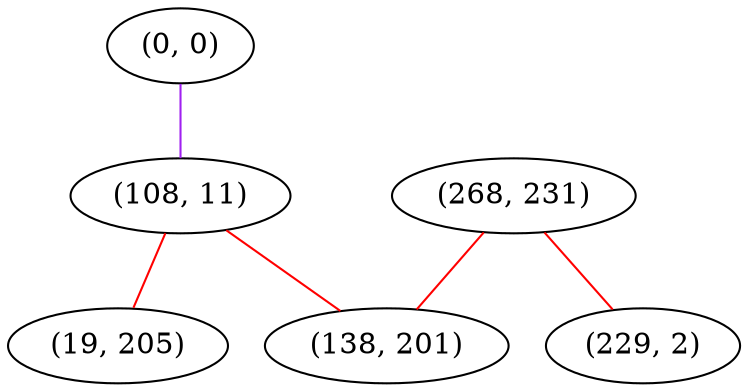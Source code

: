 graph "" {
"(0, 0)";
"(268, 231)";
"(108, 11)";
"(19, 205)";
"(229, 2)";
"(138, 201)";
"(0, 0)" -- "(108, 11)"  [color=purple, key=0, weight=4];
"(268, 231)" -- "(229, 2)"  [color=red, key=0, weight=1];
"(268, 231)" -- "(138, 201)"  [color=red, key=0, weight=1];
"(108, 11)" -- "(138, 201)"  [color=red, key=0, weight=1];
"(108, 11)" -- "(19, 205)"  [color=red, key=0, weight=1];
}
